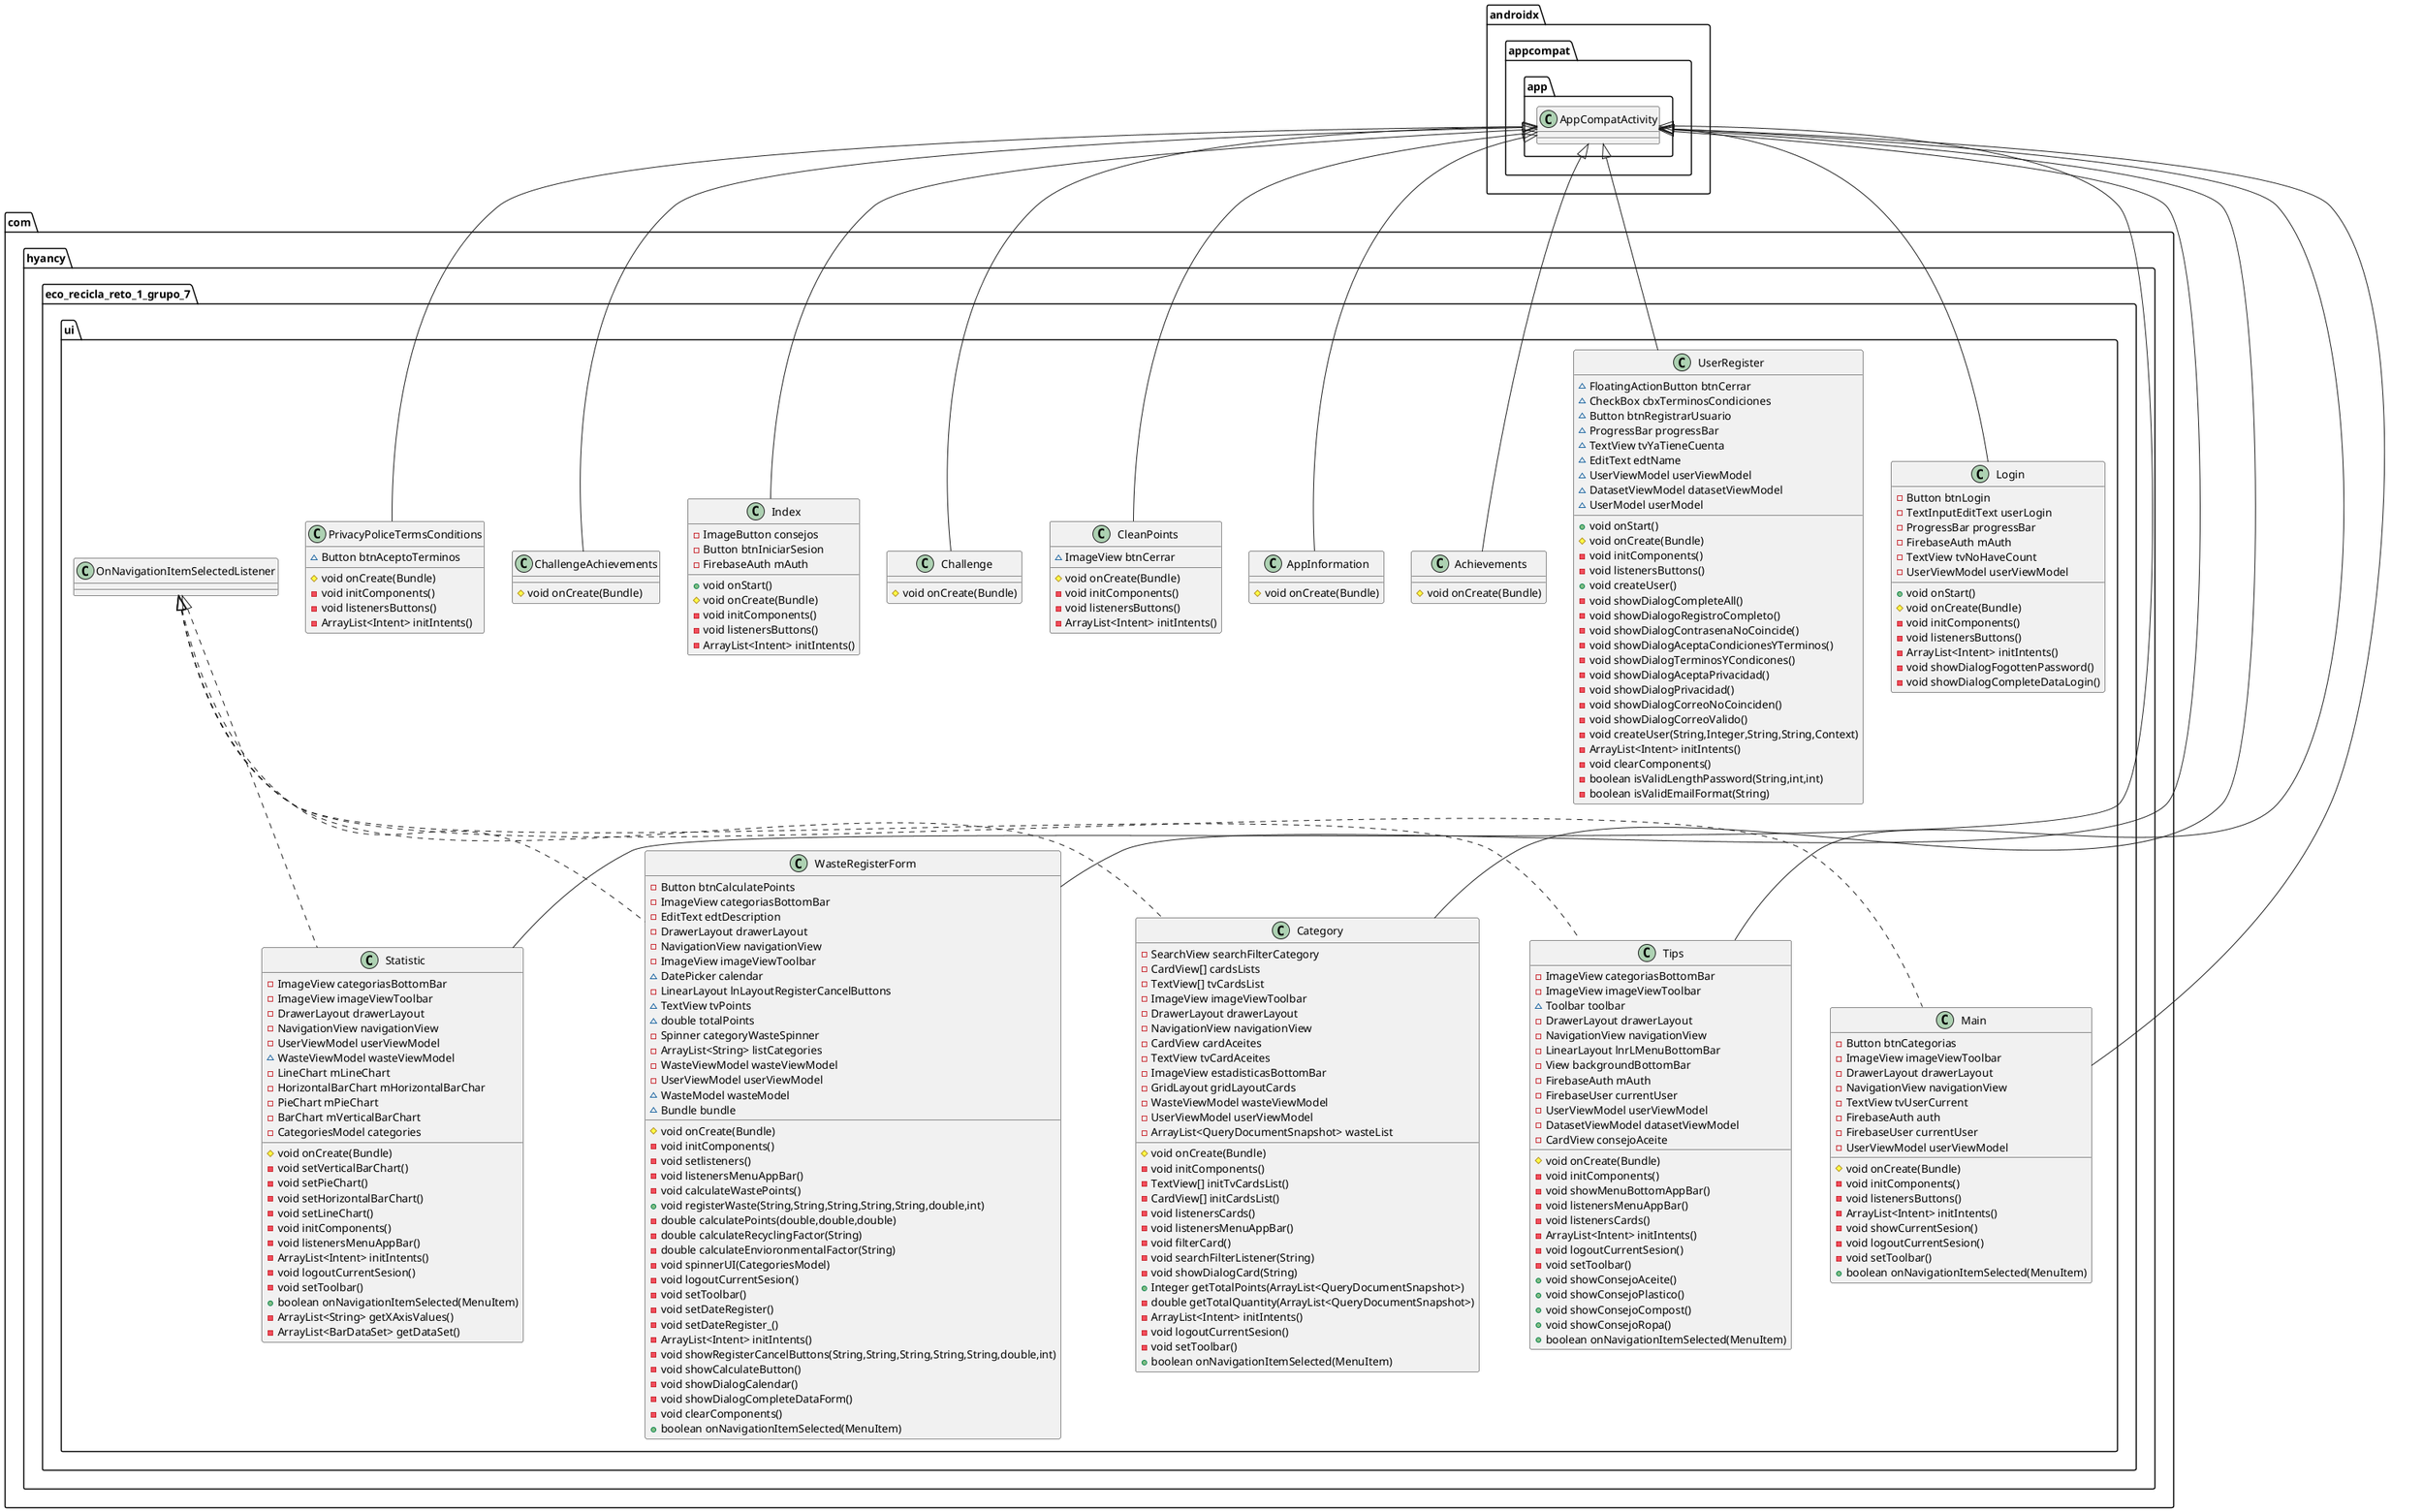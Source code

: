 @startuml
class com.hyancy.eco_recicla_reto_1_grupo_7.ui.Challenge {
# void onCreate(Bundle)
}
class com.hyancy.eco_recicla_reto_1_grupo_7.ui.Statistic {
- ImageView categoriasBottomBar
- ImageView imageViewToolbar
- DrawerLayout drawerLayout
- NavigationView navigationView
- UserViewModel userViewModel
~ WasteViewModel wasteViewModel
- LineChart mLineChart
- HorizontalBarChart mHorizontalBarChar
- PieChart mPieChart
- BarChart mVerticalBarChart
- CategoriesModel categories
# void onCreate(Bundle)
- void setVerticalBarChart()
- void setPieChart()
- void setHorizontalBarChart()
- void setLineChart()
- void initComponents()
- void listenersMenuAppBar()
- ArrayList<Intent> initIntents()
- void logoutCurrentSesion()
- void setToolbar()
+ boolean onNavigationItemSelected(MenuItem)
- ArrayList<String> getXAxisValues()
- ArrayList<BarDataSet> getDataSet()
}
class com.hyancy.eco_recicla_reto_1_grupo_7.ui.Index {
- ImageButton consejos
- Button btnIniciarSesion
- FirebaseAuth mAuth
+ void onStart()
# void onCreate(Bundle)
- void initComponents()
- void listenersButtons()
- ArrayList<Intent> initIntents()
}
class com.hyancy.eco_recicla_reto_1_grupo_7.ui.ChallengeAchievements {
# void onCreate(Bundle)
}
class com.hyancy.eco_recicla_reto_1_grupo_7.ui.PrivacyPoliceTermsConditions {
~ Button btnAceptoTerminos
# void onCreate(Bundle)
- void initComponents()
- void listenersButtons()
- ArrayList<Intent> initIntents()
}
class com.hyancy.eco_recicla_reto_1_grupo_7.ui.WasteRegisterForm {
- Button btnCalculatePoints
- ImageView categoriasBottomBar
- EditText edtDescription
- DrawerLayout drawerLayout
- NavigationView navigationView
- ImageView imageViewToolbar
~ DatePicker calendar
- LinearLayout lnLayoutRegisterCancelButtons
~ TextView tvPoints
~ double totalPoints
- Spinner categoryWasteSpinner
- ArrayList<String> listCategories
- WasteViewModel wasteViewModel
- UserViewModel userViewModel
~ WasteModel wasteModel
~ Bundle bundle
# void onCreate(Bundle)
- void initComponents()
- void setlisteners()
- void listenersMenuAppBar()
- void calculateWastePoints()
+ void registerWaste(String,String,String,String,String,double,int)
- double calculatePoints(double,double,double)
- double calculateRecyclingFactor(String)
- double calculateEnvioronmentalFactor(String)
- void spinnerUI(CategoriesModel)
- void logoutCurrentSesion()
- void setToolbar()
- void setDateRegister()
- void setDateRegister_()
- ArrayList<Intent> initIntents()
- void showRegisterCancelButtons(String,String,String,String,String,double,int)
- void showCalculateButton()
- void showDialogCalendar()
- void showDialogCompleteDataForm()
- void clearComponents()
+ boolean onNavigationItemSelected(MenuItem)
}
class com.hyancy.eco_recicla_reto_1_grupo_7.ui.Login {
- Button btnLogin
- TextInputEditText userLogin
- ProgressBar progressBar
- FirebaseAuth mAuth
- TextView tvNoHaveCount
- UserViewModel userViewModel
+ void onStart()
# void onCreate(Bundle)
- void initComponents()
- void listenersButtons()
- ArrayList<Intent> initIntents()
- void showDialogFogottenPassword()
- void showDialogCompleteDataLogin()
}
class com.hyancy.eco_recicla_reto_1_grupo_7.ui.UserRegister {
~ FloatingActionButton btnCerrar
~ CheckBox cbxTerminosCondiciones
~ Button btnRegistrarUsuario
~ ProgressBar progressBar
~ TextView tvYaTieneCuenta
~ EditText edtName
~ UserViewModel userViewModel
~ DatasetViewModel datasetViewModel
~ UserModel userModel
+ void onStart()
# void onCreate(Bundle)
- void initComponents()
- void listenersButtons()
+ void createUser()
- void showDialogCompleteAll()
- void showDialogoRegistroCompleto()
- void showDialogContrasenaNoCoincide()
- void showDialogAceptaCondicionesYTerminos()
- void showDialogTerminosYCondicones()
- void showDialogAceptaPrivacidad()
- void showDialogPrivacidad()
- void showDialogCorreoNoCoinciden()
- void showDialogCorreoValido()
- void createUser(String,Integer,String,String,Context)
- ArrayList<Intent> initIntents()
- void clearComponents()
- boolean isValidLengthPassword(String,int,int)
- boolean isValidEmailFormat(String)
}
class com.hyancy.eco_recicla_reto_1_grupo_7.ui.Achievements {
# void onCreate(Bundle)
}
class com.hyancy.eco_recicla_reto_1_grupo_7.ui.AppInformation {
# void onCreate(Bundle)
}
class com.hyancy.eco_recicla_reto_1_grupo_7.ui.Category {
- SearchView searchFilterCategory
- CardView[] cardsLists
- TextView[] tvCardsList
- ImageView imageViewToolbar
- DrawerLayout drawerLayout
- NavigationView navigationView
- CardView cardAceites
- TextView tvCardAceites
- ImageView estadisticasBottomBar
- GridLayout gridLayoutCards
- WasteViewModel wasteViewModel
- UserViewModel userViewModel
- ArrayList<QueryDocumentSnapshot> wasteList
# void onCreate(Bundle)
- void initComponents()
- TextView[] initTvCardsList()
- CardView[] initCardsList()
- void listenersCards()
- void listenersMenuAppBar()
- void filterCard()
- void searchFilterListener(String)
- void showDialogCard(String)
+ Integer getTotalPoints(ArrayList<QueryDocumentSnapshot>)
- double getTotalQuantity(ArrayList<QueryDocumentSnapshot>)
- ArrayList<Intent> initIntents()
- void logoutCurrentSesion()
- void setToolbar()
+ boolean onNavigationItemSelected(MenuItem)
}
class com.hyancy.eco_recicla_reto_1_grupo_7.ui.Tips {
- ImageView categoriasBottomBar
- ImageView imageViewToolbar
~ Toolbar toolbar
- DrawerLayout drawerLayout
- NavigationView navigationView
- LinearLayout lnrLMenuBottomBar
- View backgroundBottomBar
- FirebaseAuth mAuth
- FirebaseUser currentUser
- UserViewModel userViewModel
- DatasetViewModel datasetViewModel
- CardView consejoAceite
# void onCreate(Bundle)
- void initComponents()
- void showMenuBottomAppBar()
- void listenersMenuAppBar()
- void listenersCards()
- ArrayList<Intent> initIntents()
- void logoutCurrentSesion()
- void setToolbar()
+ void showConsejoAceite()
+ void showConsejoPlastico()
+ void showConsejoCompost()
+ void showConsejoRopa()
+ boolean onNavigationItemSelected(MenuItem)
}
class com.hyancy.eco_recicla_reto_1_grupo_7.ui.CleanPoints {
~ ImageView btnCerrar
# void onCreate(Bundle)
- void initComponents()
- void listenersButtons()
- ArrayList<Intent> initIntents()
}
class com.hyancy.eco_recicla_reto_1_grupo_7.ui.Main {
- Button btnCategorias
- ImageView imageViewToolbar
- DrawerLayout drawerLayout
- NavigationView navigationView
- TextView tvUserCurrent
- FirebaseAuth auth
- FirebaseUser currentUser
- UserViewModel userViewModel
# void onCreate(Bundle)
- void initComponents()
- void listenersButtons()
- ArrayList<Intent> initIntents()
- void showCurrentSesion()
- void logoutCurrentSesion()
- void setToolbar()
+ boolean onNavigationItemSelected(MenuItem)
}


androidx.appcompat.app.AppCompatActivity <|-- com.hyancy.eco_recicla_reto_1_grupo_7.ui.Challenge
com.hyancy.eco_recicla_reto_1_grupo_7.ui.OnNavigationItemSelectedListener <|.. com.hyancy.eco_recicla_reto_1_grupo_7.ui.Statistic
androidx.appcompat.app.AppCompatActivity <|-- com.hyancy.eco_recicla_reto_1_grupo_7.ui.Statistic
androidx.appcompat.app.AppCompatActivity <|-- com.hyancy.eco_recicla_reto_1_grupo_7.ui.Index
androidx.appcompat.app.AppCompatActivity <|-- com.hyancy.eco_recicla_reto_1_grupo_7.ui.ChallengeAchievements
androidx.appcompat.app.AppCompatActivity <|-- com.hyancy.eco_recicla_reto_1_grupo_7.ui.PrivacyPoliceTermsConditions
com.hyancy.eco_recicla_reto_1_grupo_7.ui.OnNavigationItemSelectedListener <|.. com.hyancy.eco_recicla_reto_1_grupo_7.ui.WasteRegisterForm
androidx.appcompat.app.AppCompatActivity <|-- com.hyancy.eco_recicla_reto_1_grupo_7.ui.WasteRegisterForm
androidx.appcompat.app.AppCompatActivity <|-- com.hyancy.eco_recicla_reto_1_grupo_7.ui.Login
androidx.appcompat.app.AppCompatActivity <|-- com.hyancy.eco_recicla_reto_1_grupo_7.ui.UserRegister
androidx.appcompat.app.AppCompatActivity <|-- com.hyancy.eco_recicla_reto_1_grupo_7.ui.Achievements
androidx.appcompat.app.AppCompatActivity <|-- com.hyancy.eco_recicla_reto_1_grupo_7.ui.AppInformation
com.hyancy.eco_recicla_reto_1_grupo_7.ui.OnNavigationItemSelectedListener <|.. com.hyancy.eco_recicla_reto_1_grupo_7.ui.Category
androidx.appcompat.app.AppCompatActivity <|-- com.hyancy.eco_recicla_reto_1_grupo_7.ui.Category
com.hyancy.eco_recicla_reto_1_grupo_7.ui.OnNavigationItemSelectedListener <|.. com.hyancy.eco_recicla_reto_1_grupo_7.ui.Tips
androidx.appcompat.app.AppCompatActivity <|-- com.hyancy.eco_recicla_reto_1_grupo_7.ui.Tips
androidx.appcompat.app.AppCompatActivity <|-- com.hyancy.eco_recicla_reto_1_grupo_7.ui.CleanPoints
com.hyancy.eco_recicla_reto_1_grupo_7.ui.OnNavigationItemSelectedListener <|.. com.hyancy.eco_recicla_reto_1_grupo_7.ui.Main
androidx.appcompat.app.AppCompatActivity <|-- com.hyancy.eco_recicla_reto_1_grupo_7.ui.Main
@enduml
